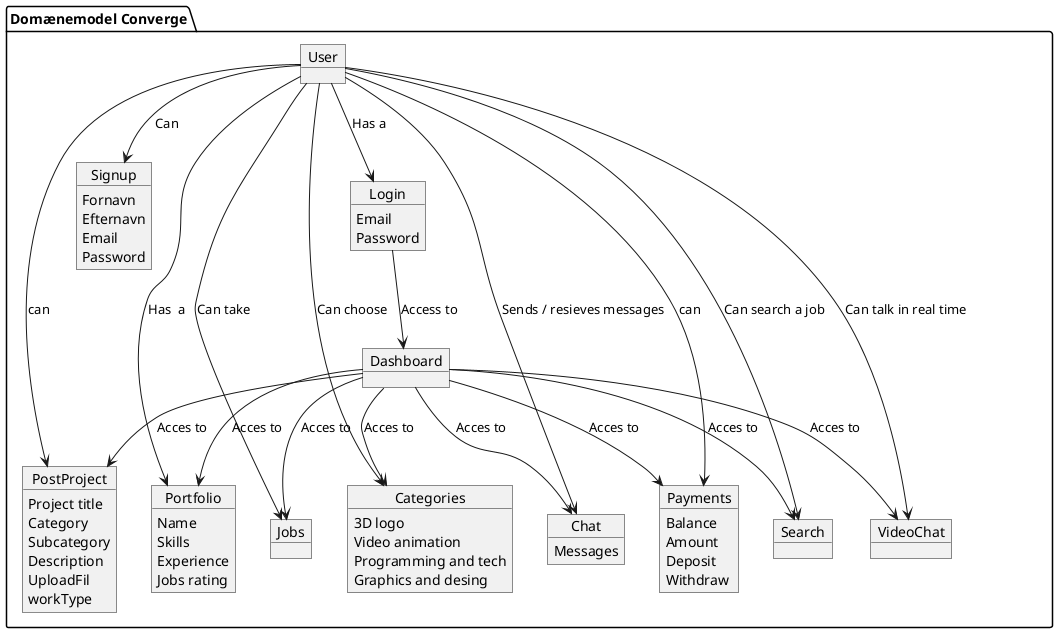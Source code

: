 @startuml

skinparam monochrome true

package "Domænemodel Converge" {
object User
object Login{
   Email
  Password 
  
  }

object Signup{
   Fornavn
  Efternavn
  Email
 Password 
  }
object Portfolio{
  Name
  Skills
  Experience
  Jobs rating
  }
object Categories{
  3D logo
  Video animation
  Programming and tech
  Graphics and desing
  }
object PostProject{
  Project title
  Category
  Subcategory
  Description
  UploadFil
  workType
  }
object Jobs
object Chat{
  Messages
  }
object VideoChat
object Payments{
  Balance
  Amount
  Deposit
  Withdraw
  }
object Search
object Dashboard


User --> Login: Has a
User --> Signup: Can
User --> Portfolio: Has  a 
User --> Categories: Can choose
User --> PostProject: can 
User --> Jobs: Can take 
User --> Chat: Sends / resieves messages
User --> VideoChat: Can talk in real time
User --> Payments: can
User --> Search: Can search a job 
  


Login --> Dashboard: Access to
Dashboard --> Portfolio:  Acces to
Dashboard --> Chat:  Acces to
Dashboard --> VideoChat:  Acces to
Dashboard --> Jobs:  Acces to
Dashboard --> Categories: Acces to
Dashboard --> Payments:  Acces to
Dashboard --> Search:  Acces to
Dashboard --> PostProject:  Acces to
  
}

@enduml
